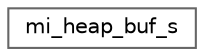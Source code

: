 digraph "类继承关系图"
{
 // LATEX_PDF_SIZE
  bgcolor="transparent";
  edge [fontname=Helvetica,fontsize=10,labelfontname=Helvetica,labelfontsize=10];
  node [fontname=Helvetica,fontsize=10,shape=box,height=0.2,width=0.4];
  rankdir="LR";
  Node0 [id="Node000000",label="mi_heap_buf_s",height=0.2,width=0.4,color="grey40", fillcolor="white", style="filled",URL="$structmi__heap__buf__s.html",tooltip=" "];
}
